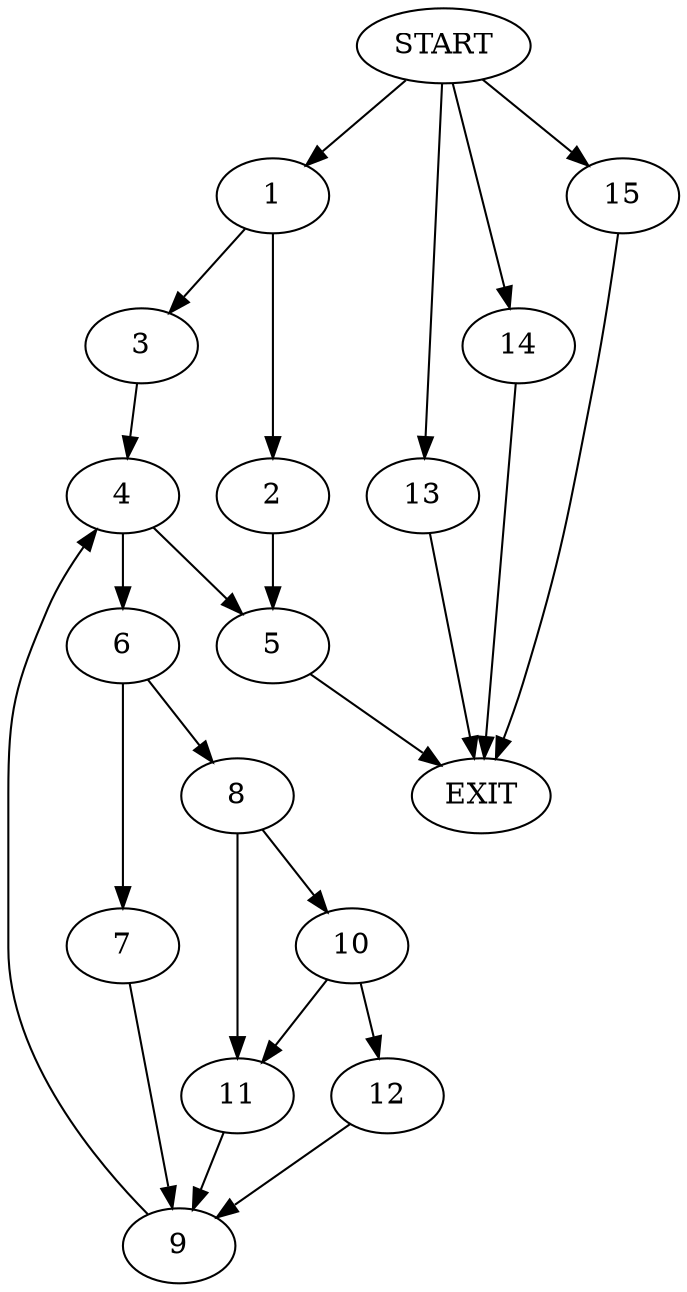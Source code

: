 digraph {
0 [label="START"]
16 [label="EXIT"]
0 -> 1
1 -> 2
1 -> 3
3 -> 4
2 -> 5
5 -> 16
4 -> 6
4 -> 5
6 -> 7
6 -> 8
7 -> 9
8 -> 10
8 -> 11
9 -> 4
11 -> 9
10 -> 12
10 -> 11
0 -> 13
13 -> 16
12 -> 9
0 -> 14
14 -> 16
0 -> 15
15 -> 16
}

